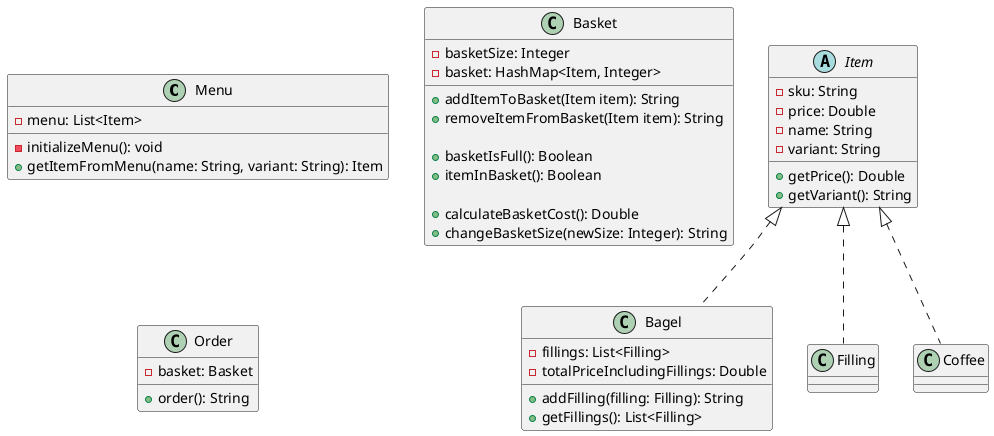 @startuml

Class Menu {
    - menu: List<Item>

    - initializeMenu(): void
    + getItemFromMenu(name: String, variant: String): Item
}

Class Basket {
    - basketSize: Integer
    - basket: HashMap<Item, Integer>

    + addItemToBasket(Item item): String
    + removeItemFromBasket(Item item): String

    + basketIsFull(): Boolean
    + itemInBasket(): Boolean

    + calculateBasketCost(): Double
    + changeBasketSize(newSize: Integer): String
}

Abstract Class Item {
    - sku: String
    - price: Double
    - name: String
    - variant: String

    + getPrice(): Double
    + getVariant(): String
}

Class Bagel Implements Item {
    - fillings: List<Filling>
    - totalPriceIncludingFillings: Double
    + addFilling(filling: Filling): String
    + getFillings(): List<Filling>
}

Class Filling Implements Item {
}

Class Coffee Implements Item {
}

Class Order {
    - basket: Basket
    + order(): String
}

@enduml


